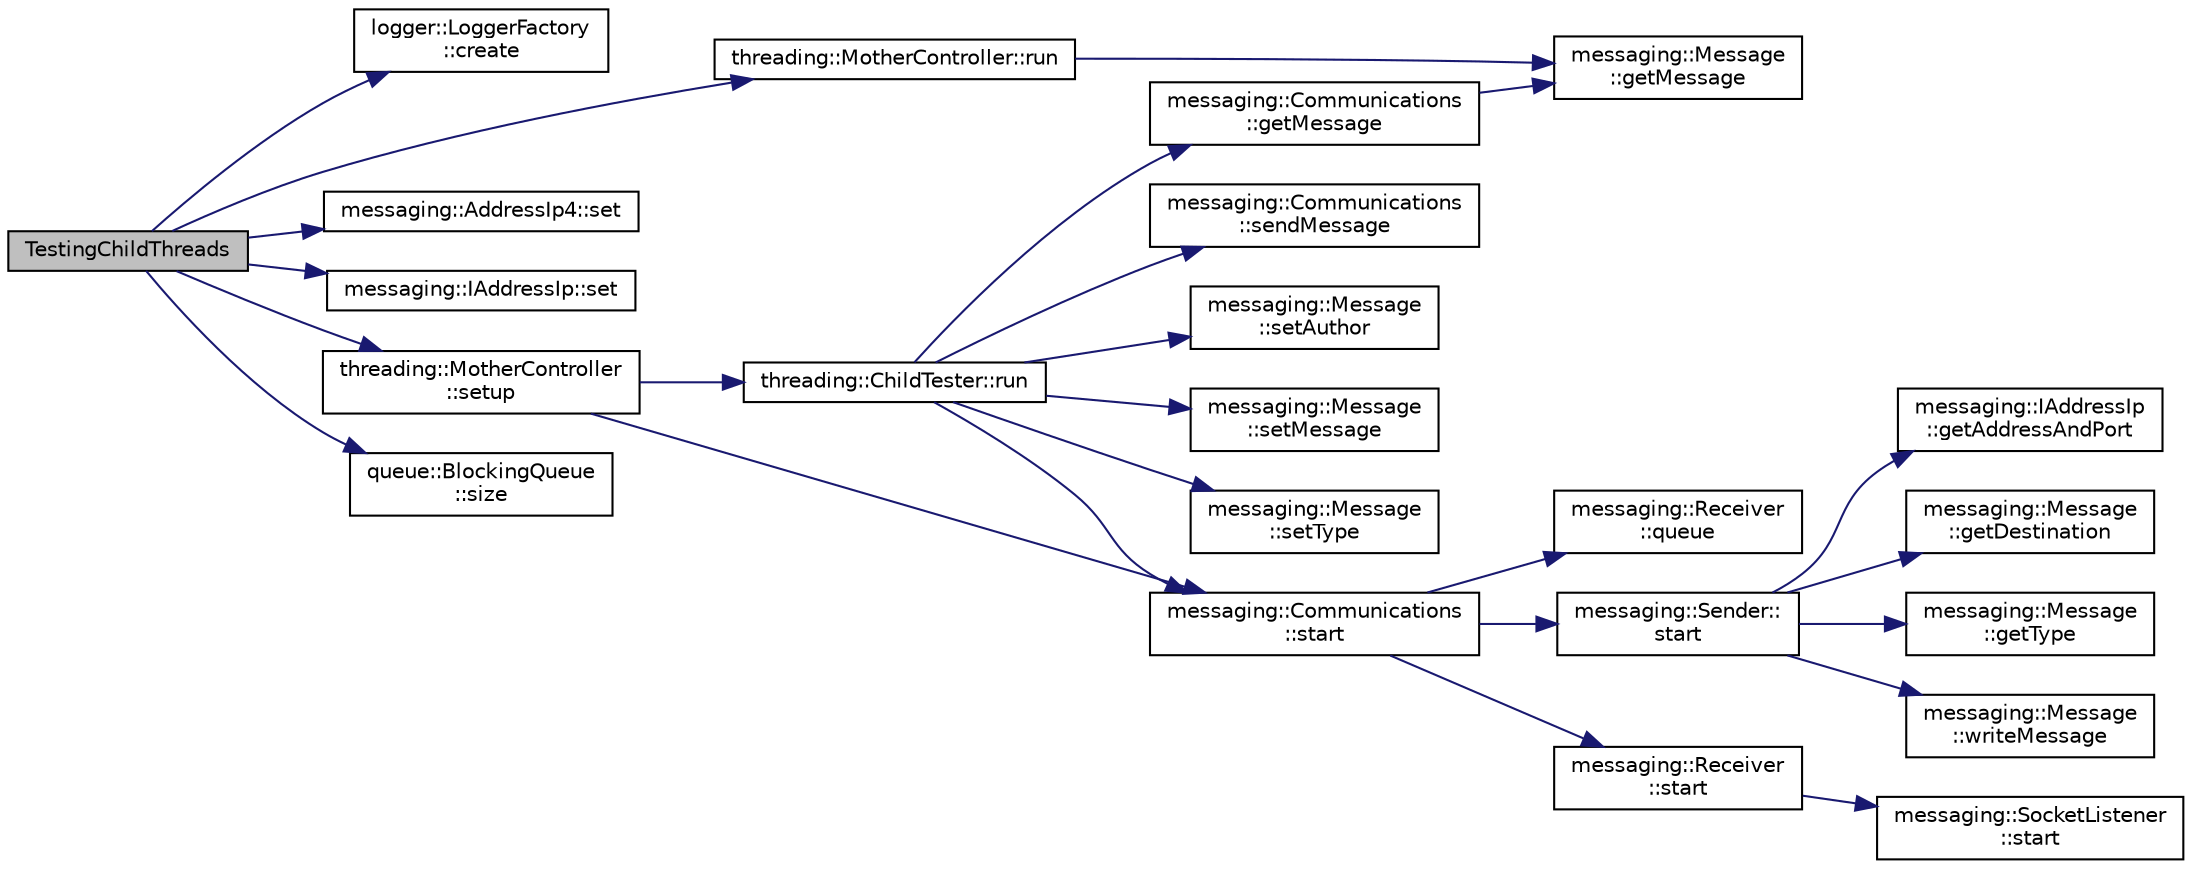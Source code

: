 digraph "TestingChildThreads"
{
 // LATEX_PDF_SIZE
  edge [fontname="Helvetica",fontsize="10",labelfontname="Helvetica",labelfontsize="10"];
  node [fontname="Helvetica",fontsize="10",shape=record];
  rankdir="LR";
  Node1 [label="TestingChildThreads",height=0.2,width=0.4,color="black", fillcolor="grey75", style="filled", fontcolor="black",tooltip="This is the best method, I mean function in the world."];
  Node1 -> Node2 [color="midnightblue",fontsize="10",style="solid",fontname="Helvetica"];
  Node2 [label="logger::LoggerFactory\l::create",height=0.2,width=0.4,color="black", fillcolor="white", style="filled",URL="$classlogger_1_1_logger_factory.html#ad30ef96fa81fae82fb969e49c7e5c4a7",tooltip=" "];
  Node1 -> Node3 [color="midnightblue",fontsize="10",style="solid",fontname="Helvetica"];
  Node3 [label="threading::MotherController::run",height=0.2,width=0.4,color="black", fillcolor="white", style="filled",URL="$classthreading_1_1_mother_controller.html#a52449ec5c73d3e2c36852b5578398448",tooltip="This method will start running things. Generate child threads and communicate with them."];
  Node3 -> Node4 [color="midnightblue",fontsize="10",style="solid",fontname="Helvetica"];
  Node4 [label="messaging::Message\l::getMessage",height=0.2,width=0.4,color="black", fillcolor="white", style="filled",URL="$classmessaging_1_1_message.html#a10e3fe197efff8565232d7df23d8c19c",tooltip=" "];
  Node1 -> Node5 [color="midnightblue",fontsize="10",style="solid",fontname="Helvetica"];
  Node5 [label="messaging::AddressIp4::set",height=0.2,width=0.4,color="black", fillcolor="white", style="filled",URL="$classmessaging_1_1_address_ip4.html#ad08d08fac93c0afb96b4061b6085281b",tooltip="This method will set the address"];
  Node1 -> Node6 [color="midnightblue",fontsize="10",style="solid",fontname="Helvetica"];
  Node6 [label="messaging::IAddressIp::set",height=0.2,width=0.4,color="black", fillcolor="white", style="filled",URL="$classmessaging_1_1_i_address_ip.html#ae4d641c03910917460aac23f5e0ca13d",tooltip=" "];
  Node1 -> Node7 [color="midnightblue",fontsize="10",style="solid",fontname="Helvetica"];
  Node7 [label="threading::MotherController\l::setup",height=0.2,width=0.4,color="black", fillcolor="white", style="filled",URL="$classthreading_1_1_mother_controller.html#ac691297c96aff006c3e39d7c2947d755",tooltip="The setup method is used to set the logger and other things needed before running."];
  Node7 -> Node8 [color="midnightblue",fontsize="10",style="solid",fontname="Helvetica"];
  Node8 [label="threading::ChildTester::run",height=0.2,width=0.4,color="black", fillcolor="white", style="filled",URL="$classthreading_1_1_child_tester.html#a9620f7823b0baffc023ef5ad2ff27152",tooltip="This method will start running things. Start communications and run test when asked."];
  Node8 -> Node9 [color="midnightblue",fontsize="10",style="solid",fontname="Helvetica"];
  Node9 [label="messaging::Communications\l::getMessage",height=0.2,width=0.4,color="black", fillcolor="white", style="filled",URL="$classmessaging_1_1_communications.html#ab0e9401a70d1cf25604bd3ad07a36c33",tooltip=" "];
  Node9 -> Node4 [color="midnightblue",fontsize="10",style="solid",fontname="Helvetica"];
  Node8 -> Node10 [color="midnightblue",fontsize="10",style="solid",fontname="Helvetica"];
  Node10 [label="messaging::Communications\l::sendMessage",height=0.2,width=0.4,color="black", fillcolor="white", style="filled",URL="$classmessaging_1_1_communications.html#ace9f419515066a4dd25eada6ff826341",tooltip=" "];
  Node8 -> Node11 [color="midnightblue",fontsize="10",style="solid",fontname="Helvetica"];
  Node11 [label="messaging::Message\l::setAuthor",height=0.2,width=0.4,color="black", fillcolor="white", style="filled",URL="$classmessaging_1_1_message.html#ab0f55e68e96819e721fb86f6325bedb1",tooltip=" "];
  Node8 -> Node12 [color="midnightblue",fontsize="10",style="solid",fontname="Helvetica"];
  Node12 [label="messaging::Message\l::setMessage",height=0.2,width=0.4,color="black", fillcolor="white", style="filled",URL="$classmessaging_1_1_message.html#a598339cd6881bb7eff09d4b7102177b8",tooltip=" "];
  Node8 -> Node13 [color="midnightblue",fontsize="10",style="solid",fontname="Helvetica"];
  Node13 [label="messaging::Message\l::setType",height=0.2,width=0.4,color="black", fillcolor="white", style="filled",URL="$classmessaging_1_1_message.html#a62ee84a9b628706dff9f1828ea464d28",tooltip=" "];
  Node8 -> Node14 [color="midnightblue",fontsize="10",style="solid",fontname="Helvetica"];
  Node14 [label="messaging::Communications\l::start",height=0.2,width=0.4,color="black", fillcolor="white", style="filled",URL="$classmessaging_1_1_communications.html#a1a93f47c7171939fb74d1f52c814c747",tooltip=" "];
  Node14 -> Node15 [color="midnightblue",fontsize="10",style="solid",fontname="Helvetica"];
  Node15 [label="messaging::Receiver\l::queue",height=0.2,width=0.4,color="black", fillcolor="white", style="filled",URL="$classmessaging_1_1_receiver.html#a91b1ab368f342acf6034a06d28888f0c",tooltip=" "];
  Node14 -> Node16 [color="midnightblue",fontsize="10",style="solid",fontname="Helvetica"];
  Node16 [label="messaging::Sender::\lstart",height=0.2,width=0.4,color="black", fillcolor="white", style="filled",URL="$classmessaging_1_1_sender.html#a6f52ff6506505dd53a3f8f789a4002ef",tooltip=" "];
  Node16 -> Node17 [color="midnightblue",fontsize="10",style="solid",fontname="Helvetica"];
  Node17 [label="messaging::IAddressIp\l::getAddressAndPort",height=0.2,width=0.4,color="black", fillcolor="white", style="filled",URL="$classmessaging_1_1_i_address_ip.html#aca03ee3e47965133ffc3453306dbfb40",tooltip=" "];
  Node16 -> Node18 [color="midnightblue",fontsize="10",style="solid",fontname="Helvetica"];
  Node18 [label="messaging::Message\l::getDestination",height=0.2,width=0.4,color="black", fillcolor="white", style="filled",URL="$classmessaging_1_1_message.html#a04e8b8b70e66d3e8e7a504dd42d819cf",tooltip=" "];
  Node16 -> Node19 [color="midnightblue",fontsize="10",style="solid",fontname="Helvetica"];
  Node19 [label="messaging::Message\l::getType",height=0.2,width=0.4,color="black", fillcolor="white", style="filled",URL="$classmessaging_1_1_message.html#a6bbb938d0158f0fe131fde9a76f3d644",tooltip=" "];
  Node16 -> Node20 [color="midnightblue",fontsize="10",style="solid",fontname="Helvetica"];
  Node20 [label="messaging::Message\l::writeMessage",height=0.2,width=0.4,color="black", fillcolor="white", style="filled",URL="$classmessaging_1_1_message.html#a46b1a125113b3e3ea83dbfb5c492455b",tooltip=" "];
  Node14 -> Node21 [color="midnightblue",fontsize="10",style="solid",fontname="Helvetica"];
  Node21 [label="messaging::Receiver\l::start",height=0.2,width=0.4,color="black", fillcolor="white", style="filled",URL="$classmessaging_1_1_receiver.html#a7e524ad4a1147f8968dd980f00c8a9d1",tooltip=" "];
  Node21 -> Node22 [color="midnightblue",fontsize="10",style="solid",fontname="Helvetica"];
  Node22 [label="messaging::SocketListener\l::start",height=0.2,width=0.4,color="black", fillcolor="white", style="filled",URL="$classmessaging_1_1_socket_listener.html#afaa24fc8b00669db93aa549928276d21",tooltip=" "];
  Node7 -> Node14 [color="midnightblue",fontsize="10",style="solid",fontname="Helvetica"];
  Node1 -> Node23 [color="midnightblue",fontsize="10",style="solid",fontname="Helvetica"];
  Node23 [label="queue::BlockingQueue\l::size",height=0.2,width=0.4,color="black", fillcolor="white", style="filled",URL="$classqueue_1_1_blocking_queue.html#ab0e38f917fb8dca6eea32ebc6caa424a",tooltip=" "];
}
